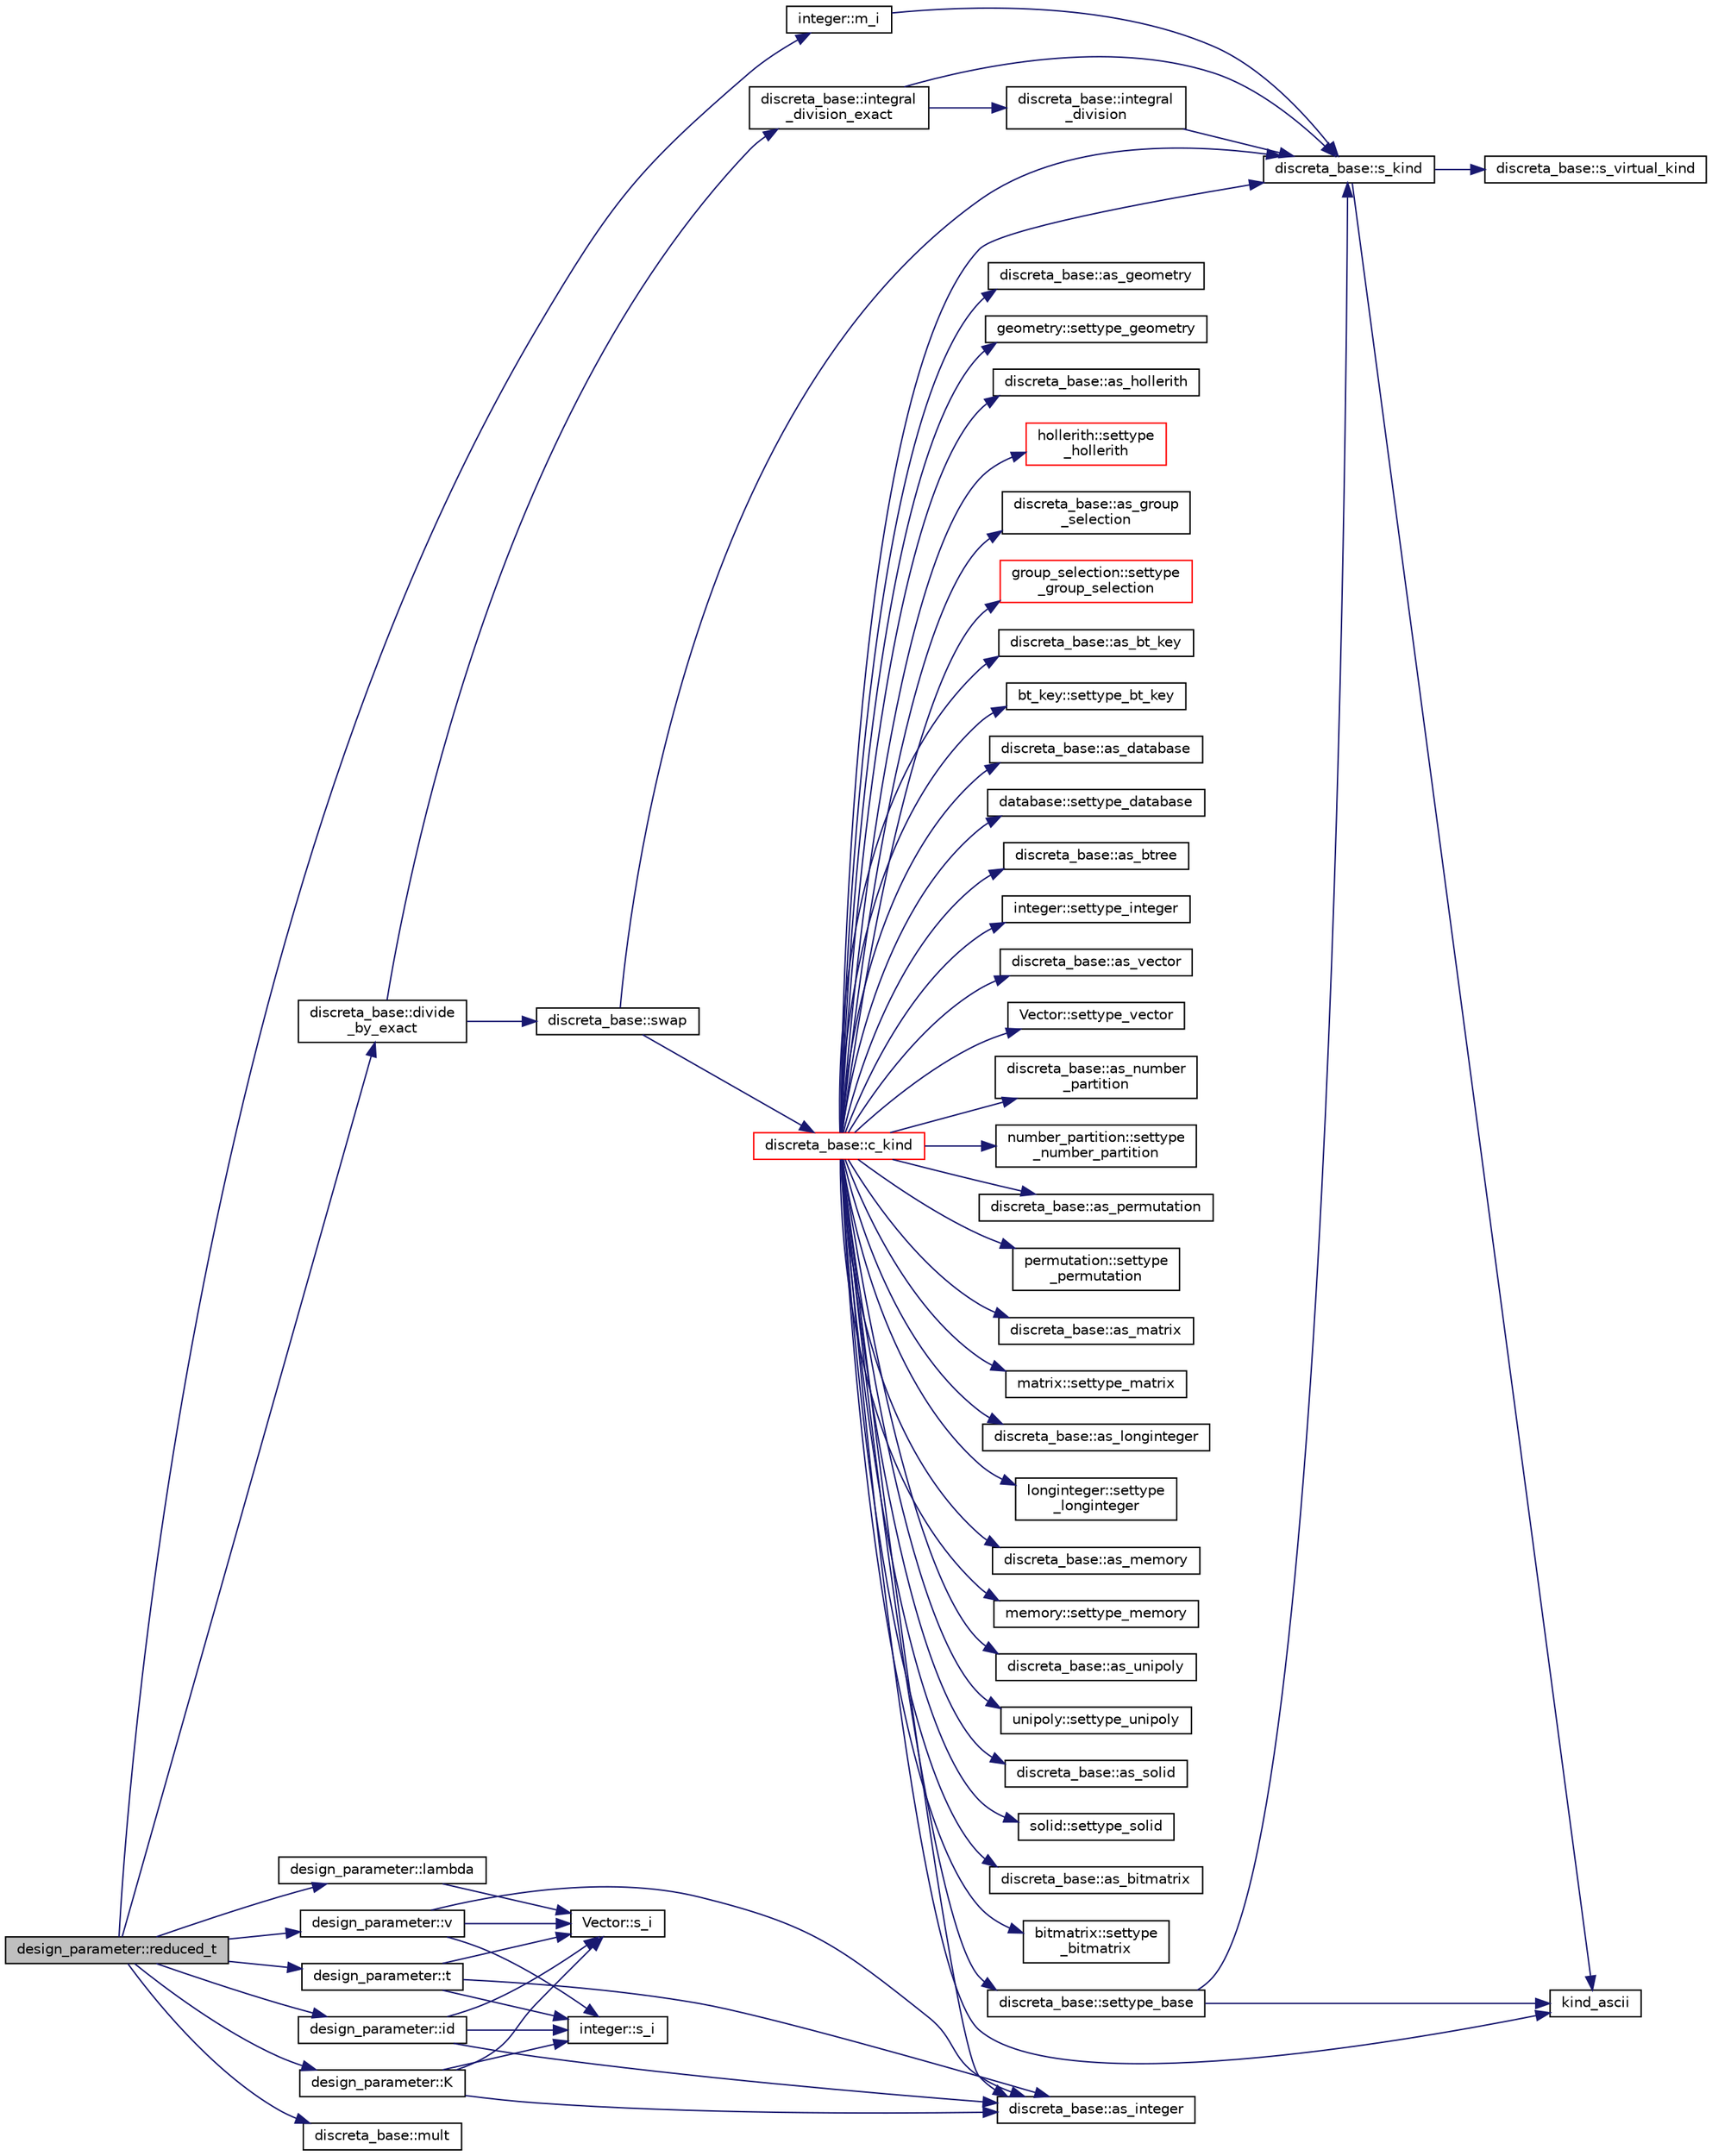 digraph "design_parameter::reduced_t"
{
  edge [fontname="Helvetica",fontsize="10",labelfontname="Helvetica",labelfontsize="10"];
  node [fontname="Helvetica",fontsize="10",shape=record];
  rankdir="LR";
  Node1400 [label="design_parameter::reduced_t",height=0.2,width=0.4,color="black", fillcolor="grey75", style="filled", fontcolor="black"];
  Node1400 -> Node1401 [color="midnightblue",fontsize="10",style="solid",fontname="Helvetica"];
  Node1401 [label="integer::m_i",height=0.2,width=0.4,color="black", fillcolor="white", style="filled",URL="$d0/de5/classinteger.html#a869091f0a0f35f5354c8c4a70250e8a9"];
  Node1401 -> Node1402 [color="midnightblue",fontsize="10",style="solid",fontname="Helvetica"];
  Node1402 [label="discreta_base::s_kind",height=0.2,width=0.4,color="black", fillcolor="white", style="filled",URL="$d7/d71/classdiscreta__base.html#a8a830025c74adbbc3362418a7c2ba157"];
  Node1402 -> Node1403 [color="midnightblue",fontsize="10",style="solid",fontname="Helvetica"];
  Node1403 [label="discreta_base::s_virtual_kind",height=0.2,width=0.4,color="black", fillcolor="white", style="filled",URL="$d7/d71/classdiscreta__base.html#a52778a6d6943a468be083d0785d418fb"];
  Node1402 -> Node1404 [color="midnightblue",fontsize="10",style="solid",fontname="Helvetica"];
  Node1404 [label="kind_ascii",height=0.2,width=0.4,color="black", fillcolor="white", style="filled",URL="$d9/d60/discreta_8h.html#ad0ce825a9f29bc6cec27e1b64cfe27bf"];
  Node1400 -> Node1405 [color="midnightblue",fontsize="10",style="solid",fontname="Helvetica"];
  Node1405 [label="design_parameter::v",height=0.2,width=0.4,color="black", fillcolor="white", style="filled",URL="$da/d94/classdesign__parameter.html#a4fb1a94211c5a14072a459038b87a3ed"];
  Node1405 -> Node1406 [color="midnightblue",fontsize="10",style="solid",fontname="Helvetica"];
  Node1406 [label="Vector::s_i",height=0.2,width=0.4,color="black", fillcolor="white", style="filled",URL="$d5/db2/class_vector.html#a1c4fe1752523df8119f70dd550244871"];
  Node1405 -> Node1407 [color="midnightblue",fontsize="10",style="solid",fontname="Helvetica"];
  Node1407 [label="discreta_base::as_integer",height=0.2,width=0.4,color="black", fillcolor="white", style="filled",URL="$d7/d71/classdiscreta__base.html#a00d7691eaf874fd283d942692fe8dd26"];
  Node1405 -> Node1408 [color="midnightblue",fontsize="10",style="solid",fontname="Helvetica"];
  Node1408 [label="integer::s_i",height=0.2,width=0.4,color="black", fillcolor="white", style="filled",URL="$d0/de5/classinteger.html#adf28e9f94d4c844adaa950deeb80b904"];
  Node1400 -> Node1409 [color="midnightblue",fontsize="10",style="solid",fontname="Helvetica"];
  Node1409 [label="design_parameter::t",height=0.2,width=0.4,color="black", fillcolor="white", style="filled",URL="$da/d94/classdesign__parameter.html#acf428913d279e62bcadc66b34303ece2"];
  Node1409 -> Node1406 [color="midnightblue",fontsize="10",style="solid",fontname="Helvetica"];
  Node1409 -> Node1407 [color="midnightblue",fontsize="10",style="solid",fontname="Helvetica"];
  Node1409 -> Node1408 [color="midnightblue",fontsize="10",style="solid",fontname="Helvetica"];
  Node1400 -> Node1410 [color="midnightblue",fontsize="10",style="solid",fontname="Helvetica"];
  Node1410 [label="design_parameter::K",height=0.2,width=0.4,color="black", fillcolor="white", style="filled",URL="$da/d94/classdesign__parameter.html#a0960cd8a9ce482e57708344085b8d5ee"];
  Node1410 -> Node1406 [color="midnightblue",fontsize="10",style="solid",fontname="Helvetica"];
  Node1410 -> Node1407 [color="midnightblue",fontsize="10",style="solid",fontname="Helvetica"];
  Node1410 -> Node1408 [color="midnightblue",fontsize="10",style="solid",fontname="Helvetica"];
  Node1400 -> Node1411 [color="midnightblue",fontsize="10",style="solid",fontname="Helvetica"];
  Node1411 [label="discreta_base::mult",height=0.2,width=0.4,color="black", fillcolor="white", style="filled",URL="$d7/d71/classdiscreta__base.html#a96f759b28f7c30bdfd95ac10f5972bd0"];
  Node1400 -> Node1412 [color="midnightblue",fontsize="10",style="solid",fontname="Helvetica"];
  Node1412 [label="design_parameter::lambda",height=0.2,width=0.4,color="black", fillcolor="white", style="filled",URL="$da/d94/classdesign__parameter.html#a53f496a4ef883ba3c06b500e48b238f5"];
  Node1412 -> Node1406 [color="midnightblue",fontsize="10",style="solid",fontname="Helvetica"];
  Node1400 -> Node1413 [color="midnightblue",fontsize="10",style="solid",fontname="Helvetica"];
  Node1413 [label="discreta_base::divide\l_by_exact",height=0.2,width=0.4,color="black", fillcolor="white", style="filled",URL="$d7/d71/classdiscreta__base.html#a14ea31dd075b20644457db08319389ef"];
  Node1413 -> Node1414 [color="midnightblue",fontsize="10",style="solid",fontname="Helvetica"];
  Node1414 [label="discreta_base::integral\l_division_exact",height=0.2,width=0.4,color="black", fillcolor="white", style="filled",URL="$d7/d71/classdiscreta__base.html#a77aa5f7ddec1f6baa8fb39fa16f479af"];
  Node1414 -> Node1402 [color="midnightblue",fontsize="10",style="solid",fontname="Helvetica"];
  Node1414 -> Node1415 [color="midnightblue",fontsize="10",style="solid",fontname="Helvetica"];
  Node1415 [label="discreta_base::integral\l_division",height=0.2,width=0.4,color="black", fillcolor="white", style="filled",URL="$d7/d71/classdiscreta__base.html#a92b3001ac35af9185b316c0d8f89070e"];
  Node1415 -> Node1402 [color="midnightblue",fontsize="10",style="solid",fontname="Helvetica"];
  Node1413 -> Node1416 [color="midnightblue",fontsize="10",style="solid",fontname="Helvetica"];
  Node1416 [label="discreta_base::swap",height=0.2,width=0.4,color="black", fillcolor="white", style="filled",URL="$d7/d71/classdiscreta__base.html#a2e8acbb9d3476675dac5b6a583b0293e"];
  Node1416 -> Node1402 [color="midnightblue",fontsize="10",style="solid",fontname="Helvetica"];
  Node1416 -> Node1417 [color="midnightblue",fontsize="10",style="solid",fontname="Helvetica"];
  Node1417 [label="discreta_base::c_kind",height=0.2,width=0.4,color="red", fillcolor="white", style="filled",URL="$d7/d71/classdiscreta__base.html#adc2ff61589c2d083688e7a43f333cb62"];
  Node1417 -> Node1418 [color="midnightblue",fontsize="10",style="solid",fontname="Helvetica"];
  Node1418 [label="discreta_base::settype_base",height=0.2,width=0.4,color="black", fillcolor="white", style="filled",URL="$d7/d71/classdiscreta__base.html#a4f42899a89447d1c3993ea07c38f8ad4"];
  Node1418 -> Node1402 [color="midnightblue",fontsize="10",style="solid",fontname="Helvetica"];
  Node1418 -> Node1404 [color="midnightblue",fontsize="10",style="solid",fontname="Helvetica"];
  Node1417 -> Node1407 [color="midnightblue",fontsize="10",style="solid",fontname="Helvetica"];
  Node1417 -> Node1419 [color="midnightblue",fontsize="10",style="solid",fontname="Helvetica"];
  Node1419 [label="integer::settype_integer",height=0.2,width=0.4,color="black", fillcolor="white", style="filled",URL="$d0/de5/classinteger.html#a6265c65ef311229acd513d748faba796"];
  Node1417 -> Node1420 [color="midnightblue",fontsize="10",style="solid",fontname="Helvetica"];
  Node1420 [label="discreta_base::as_vector",height=0.2,width=0.4,color="black", fillcolor="white", style="filled",URL="$d7/d71/classdiscreta__base.html#a7bdd6cae39c380b128ee9e17e42cf020"];
  Node1417 -> Node1421 [color="midnightblue",fontsize="10",style="solid",fontname="Helvetica"];
  Node1421 [label="Vector::settype_vector",height=0.2,width=0.4,color="black", fillcolor="white", style="filled",URL="$d5/db2/class_vector.html#a34e0d00b18c051f23904a8429fa6c8b4"];
  Node1417 -> Node1422 [color="midnightblue",fontsize="10",style="solid",fontname="Helvetica"];
  Node1422 [label="discreta_base::as_number\l_partition",height=0.2,width=0.4,color="black", fillcolor="white", style="filled",URL="$d7/d71/classdiscreta__base.html#a307aa09de0e925d46697707968ffab00"];
  Node1417 -> Node1423 [color="midnightblue",fontsize="10",style="solid",fontname="Helvetica"];
  Node1423 [label="number_partition::settype\l_number_partition",height=0.2,width=0.4,color="black", fillcolor="white", style="filled",URL="$df/d50/classnumber__partition.html#a3aaec1b557758f643ffc8555bbc358be"];
  Node1417 -> Node1424 [color="midnightblue",fontsize="10",style="solid",fontname="Helvetica"];
  Node1424 [label="discreta_base::as_permutation",height=0.2,width=0.4,color="black", fillcolor="white", style="filled",URL="$d7/d71/classdiscreta__base.html#aa4e72f36a82984239b12ae831e131098"];
  Node1417 -> Node1425 [color="midnightblue",fontsize="10",style="solid",fontname="Helvetica"];
  Node1425 [label="permutation::settype\l_permutation",height=0.2,width=0.4,color="black", fillcolor="white", style="filled",URL="$d0/d08/classpermutation.html#af1eea29f86195cede9562e444664c28c"];
  Node1417 -> Node1426 [color="midnightblue",fontsize="10",style="solid",fontname="Helvetica"];
  Node1426 [label="discreta_base::as_matrix",height=0.2,width=0.4,color="black", fillcolor="white", style="filled",URL="$d7/d71/classdiscreta__base.html#ae4d7f56d917a4707b838fbffde6467ff"];
  Node1417 -> Node1427 [color="midnightblue",fontsize="10",style="solid",fontname="Helvetica"];
  Node1427 [label="matrix::settype_matrix",height=0.2,width=0.4,color="black", fillcolor="white", style="filled",URL="$d1/d8d/classmatrix.html#a1780283a64a789e4084d792683d276bb"];
  Node1417 -> Node1428 [color="midnightblue",fontsize="10",style="solid",fontname="Helvetica"];
  Node1428 [label="discreta_base::as_longinteger",height=0.2,width=0.4,color="black", fillcolor="white", style="filled",URL="$d7/d71/classdiscreta__base.html#a20a094639eb711b10c8694c51937f7cd"];
  Node1417 -> Node1429 [color="midnightblue",fontsize="10",style="solid",fontname="Helvetica"];
  Node1429 [label="longinteger::settype\l_longinteger",height=0.2,width=0.4,color="black", fillcolor="white", style="filled",URL="$d3/d71/classlonginteger.html#ae5f811ece8df31b9ff114368a18e1dc5"];
  Node1417 -> Node1430 [color="midnightblue",fontsize="10",style="solid",fontname="Helvetica"];
  Node1430 [label="discreta_base::as_memory",height=0.2,width=0.4,color="black", fillcolor="white", style="filled",URL="$d7/d71/classdiscreta__base.html#ad94b2d7dce0cd4fa22db57f6e79c4bd2"];
  Node1417 -> Node1431 [color="midnightblue",fontsize="10",style="solid",fontname="Helvetica"];
  Node1431 [label="memory::settype_memory",height=0.2,width=0.4,color="black", fillcolor="white", style="filled",URL="$d8/d99/classmemory.html#a33aae277f9b8fe36b02e9d5da895451b"];
  Node1417 -> Node1432 [color="midnightblue",fontsize="10",style="solid",fontname="Helvetica"];
  Node1432 [label="discreta_base::as_unipoly",height=0.2,width=0.4,color="black", fillcolor="white", style="filled",URL="$d7/d71/classdiscreta__base.html#ad50d8027f039fe5c2478cddb243adc9d"];
  Node1417 -> Node1433 [color="midnightblue",fontsize="10",style="solid",fontname="Helvetica"];
  Node1433 [label="unipoly::settype_unipoly",height=0.2,width=0.4,color="black", fillcolor="white", style="filled",URL="$d1/d89/classunipoly.html#a8db854fcc85c5e1150b1f1b1c005c95b"];
  Node1417 -> Node1434 [color="midnightblue",fontsize="10",style="solid",fontname="Helvetica"];
  Node1434 [label="discreta_base::as_solid",height=0.2,width=0.4,color="black", fillcolor="white", style="filled",URL="$d7/d71/classdiscreta__base.html#a1fc5f2b85ec97ab0a69dd64903c970a5"];
  Node1417 -> Node1435 [color="midnightblue",fontsize="10",style="solid",fontname="Helvetica"];
  Node1435 [label="solid::settype_solid",height=0.2,width=0.4,color="black", fillcolor="white", style="filled",URL="$d8/def/classsolid.html#a775bd4821f75a8aee4ea3d4335ff90e0"];
  Node1417 -> Node1436 [color="midnightblue",fontsize="10",style="solid",fontname="Helvetica"];
  Node1436 [label="discreta_base::as_bitmatrix",height=0.2,width=0.4,color="black", fillcolor="white", style="filled",URL="$d7/d71/classdiscreta__base.html#a071ad54ea8ef6c9d1d15f532e5a76df6"];
  Node1417 -> Node1437 [color="midnightblue",fontsize="10",style="solid",fontname="Helvetica"];
  Node1437 [label="bitmatrix::settype\l_bitmatrix",height=0.2,width=0.4,color="black", fillcolor="white", style="filled",URL="$de/dc8/classbitmatrix.html#acb571d947f9526665ebbdc0ce3e2a973"];
  Node1417 -> Node1438 [color="midnightblue",fontsize="10",style="solid",fontname="Helvetica"];
  Node1438 [label="discreta_base::as_geometry",height=0.2,width=0.4,color="black", fillcolor="white", style="filled",URL="$d7/d71/classdiscreta__base.html#a38fc7b4cdd830703e9d87354b79bc5c8"];
  Node1417 -> Node1439 [color="midnightblue",fontsize="10",style="solid",fontname="Helvetica"];
  Node1439 [label="geometry::settype_geometry",height=0.2,width=0.4,color="black", fillcolor="white", style="filled",URL="$da/d44/classgeometry.html#ab4a336baba6a3f56f5ffa053a5be5ba7"];
  Node1417 -> Node1440 [color="midnightblue",fontsize="10",style="solid",fontname="Helvetica"];
  Node1440 [label="discreta_base::as_hollerith",height=0.2,width=0.4,color="black", fillcolor="white", style="filled",URL="$d7/d71/classdiscreta__base.html#a3e66f82711f314710107e2f29e589690"];
  Node1417 -> Node1441 [color="midnightblue",fontsize="10",style="solid",fontname="Helvetica"];
  Node1441 [label="hollerith::settype\l_hollerith",height=0.2,width=0.4,color="red", fillcolor="white", style="filled",URL="$d8/d99/classhollerith.html#a23bbd4acfc88a0e90f1245f243f51f76"];
  Node1417 -> Node1443 [color="midnightblue",fontsize="10",style="solid",fontname="Helvetica"];
  Node1443 [label="discreta_base::as_group\l_selection",height=0.2,width=0.4,color="black", fillcolor="white", style="filled",URL="$d7/d71/classdiscreta__base.html#aae1bac4883c567718bef9fb610abbdc8"];
  Node1417 -> Node1444 [color="midnightblue",fontsize="10",style="solid",fontname="Helvetica"];
  Node1444 [label="group_selection::settype\l_group_selection",height=0.2,width=0.4,color="red", fillcolor="white", style="filled",URL="$d6/db0/classgroup__selection.html#a015ed73b7b8d784bedd4d11ac1fc0ec1"];
  Node1417 -> Node1446 [color="midnightblue",fontsize="10",style="solid",fontname="Helvetica"];
  Node1446 [label="discreta_base::as_bt_key",height=0.2,width=0.4,color="black", fillcolor="white", style="filled",URL="$d7/d71/classdiscreta__base.html#a2734c6e08dca17cf6588bd5064ec1b9f"];
  Node1417 -> Node1447 [color="midnightblue",fontsize="10",style="solid",fontname="Helvetica"];
  Node1447 [label="bt_key::settype_bt_key",height=0.2,width=0.4,color="black", fillcolor="white", style="filled",URL="$d1/de5/classbt__key.html#a352bb10beb7c789d8d29373035824800"];
  Node1417 -> Node1448 [color="midnightblue",fontsize="10",style="solid",fontname="Helvetica"];
  Node1448 [label="discreta_base::as_database",height=0.2,width=0.4,color="black", fillcolor="white", style="filled",URL="$d7/d71/classdiscreta__base.html#ab055d39d58210a2b03ba3d33703b09a9"];
  Node1417 -> Node1449 [color="midnightblue",fontsize="10",style="solid",fontname="Helvetica"];
  Node1449 [label="database::settype_database",height=0.2,width=0.4,color="black", fillcolor="white", style="filled",URL="$db/d72/classdatabase.html#a014639aa001462e480eb1f3984839b72"];
  Node1417 -> Node1450 [color="midnightblue",fontsize="10",style="solid",fontname="Helvetica"];
  Node1450 [label="discreta_base::as_btree",height=0.2,width=0.4,color="black", fillcolor="white", style="filled",URL="$d7/d71/classdiscreta__base.html#a78e76674cef2ec113c17989c11288778"];
  Node1417 -> Node1404 [color="midnightblue",fontsize="10",style="solid",fontname="Helvetica"];
  Node1417 -> Node1402 [color="midnightblue",fontsize="10",style="solid",fontname="Helvetica"];
  Node1400 -> Node1456 [color="midnightblue",fontsize="10",style="solid",fontname="Helvetica"];
  Node1456 [label="design_parameter::id",height=0.2,width=0.4,color="black", fillcolor="white", style="filled",URL="$da/d94/classdesign__parameter.html#ae83312a3e4d40a0ce15b649d3fe3ff19"];
  Node1456 -> Node1406 [color="midnightblue",fontsize="10",style="solid",fontname="Helvetica"];
  Node1456 -> Node1407 [color="midnightblue",fontsize="10",style="solid",fontname="Helvetica"];
  Node1456 -> Node1408 [color="midnightblue",fontsize="10",style="solid",fontname="Helvetica"];
}
